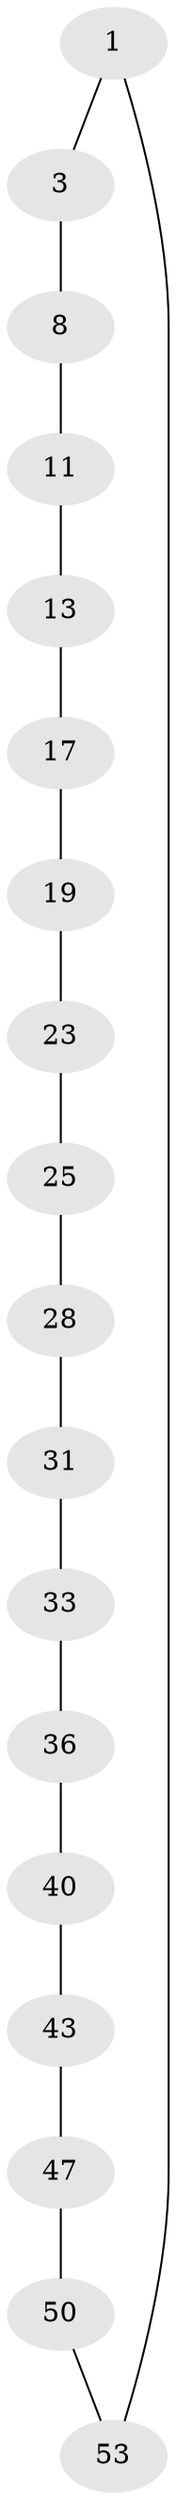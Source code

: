 // original degree distribution, {2: 1.0}
// Generated by graph-tools (version 1.1) at 2025/20/03/04/25 18:20:10]
// undirected, 18 vertices, 18 edges
graph export_dot {
graph [start="1"]
  node [color=gray90,style=filled];
  1 [super="+56+2"];
  3 [super="+4"];
  8 [super="+9"];
  11 [super="+12"];
  13 [super="+14"];
  17 [super="+18"];
  19 [super="+20"];
  23 [super="+24"];
  25 [super="+26"];
  28 [super="+29"];
  31 [super="+32"];
  33 [super="+34"];
  36 [super="+37"];
  40 [super="+41"];
  43 [super="+44"];
  47 [super="+48"];
  50 [super="+51"];
  53 [super="+54"];
  1 -- 3;
  1 -- 53;
  3 -- 8;
  8 -- 11;
  11 -- 13;
  13 -- 17;
  17 -- 19;
  19 -- 23;
  23 -- 25;
  25 -- 28;
  28 -- 31;
  31 -- 33;
  33 -- 36;
  36 -- 40;
  40 -- 43;
  43 -- 47;
  47 -- 50;
  50 -- 53;
}
